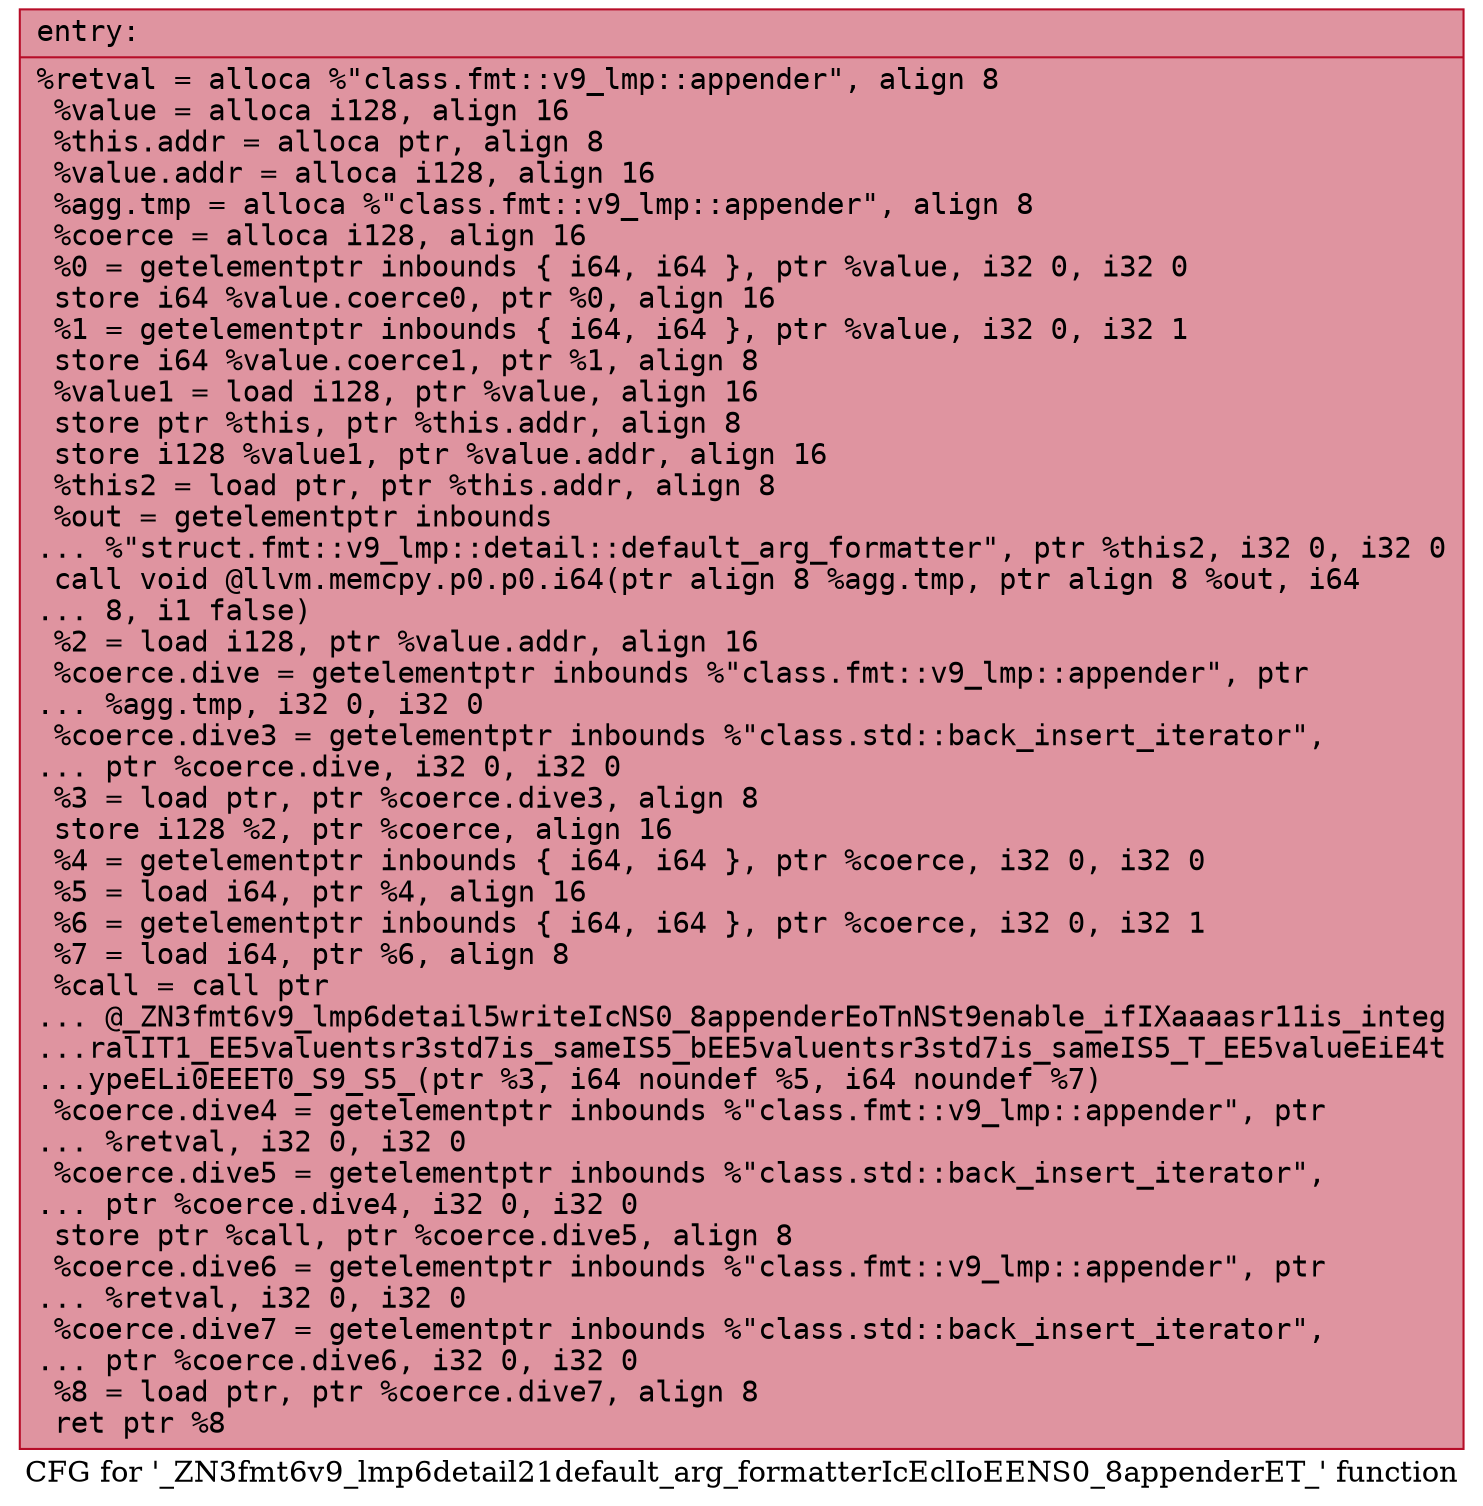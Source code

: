 digraph "CFG for '_ZN3fmt6v9_lmp6detail21default_arg_formatterIcEclIoEENS0_8appenderET_' function" {
	label="CFG for '_ZN3fmt6v9_lmp6detail21default_arg_formatterIcEclIoEENS0_8appenderET_' function";

	Node0x55fec3077ba0 [shape=record,color="#b70d28ff", style=filled, fillcolor="#b70d2870" fontname="Courier",label="{entry:\l|  %retval = alloca %\"class.fmt::v9_lmp::appender\", align 8\l  %value = alloca i128, align 16\l  %this.addr = alloca ptr, align 8\l  %value.addr = alloca i128, align 16\l  %agg.tmp = alloca %\"class.fmt::v9_lmp::appender\", align 8\l  %coerce = alloca i128, align 16\l  %0 = getelementptr inbounds \{ i64, i64 \}, ptr %value, i32 0, i32 0\l  store i64 %value.coerce0, ptr %0, align 16\l  %1 = getelementptr inbounds \{ i64, i64 \}, ptr %value, i32 0, i32 1\l  store i64 %value.coerce1, ptr %1, align 8\l  %value1 = load i128, ptr %value, align 16\l  store ptr %this, ptr %this.addr, align 8\l  store i128 %value1, ptr %value.addr, align 16\l  %this2 = load ptr, ptr %this.addr, align 8\l  %out = getelementptr inbounds\l... %\"struct.fmt::v9_lmp::detail::default_arg_formatter\", ptr %this2, i32 0, i32 0\l  call void @llvm.memcpy.p0.p0.i64(ptr align 8 %agg.tmp, ptr align 8 %out, i64\l... 8, i1 false)\l  %2 = load i128, ptr %value.addr, align 16\l  %coerce.dive = getelementptr inbounds %\"class.fmt::v9_lmp::appender\", ptr\l... %agg.tmp, i32 0, i32 0\l  %coerce.dive3 = getelementptr inbounds %\"class.std::back_insert_iterator\",\l... ptr %coerce.dive, i32 0, i32 0\l  %3 = load ptr, ptr %coerce.dive3, align 8\l  store i128 %2, ptr %coerce, align 16\l  %4 = getelementptr inbounds \{ i64, i64 \}, ptr %coerce, i32 0, i32 0\l  %5 = load i64, ptr %4, align 16\l  %6 = getelementptr inbounds \{ i64, i64 \}, ptr %coerce, i32 0, i32 1\l  %7 = load i64, ptr %6, align 8\l  %call = call ptr\l... @_ZN3fmt6v9_lmp6detail5writeIcNS0_8appenderEoTnNSt9enable_ifIXaaaasr11is_integ\l...ralIT1_EE5valuentsr3std7is_sameIS5_bEE5valuentsr3std7is_sameIS5_T_EE5valueEiE4t\l...ypeELi0EEET0_S9_S5_(ptr %3, i64 noundef %5, i64 noundef %7)\l  %coerce.dive4 = getelementptr inbounds %\"class.fmt::v9_lmp::appender\", ptr\l... %retval, i32 0, i32 0\l  %coerce.dive5 = getelementptr inbounds %\"class.std::back_insert_iterator\",\l... ptr %coerce.dive4, i32 0, i32 0\l  store ptr %call, ptr %coerce.dive5, align 8\l  %coerce.dive6 = getelementptr inbounds %\"class.fmt::v9_lmp::appender\", ptr\l... %retval, i32 0, i32 0\l  %coerce.dive7 = getelementptr inbounds %\"class.std::back_insert_iterator\",\l... ptr %coerce.dive6, i32 0, i32 0\l  %8 = load ptr, ptr %coerce.dive7, align 8\l  ret ptr %8\l}"];
}
